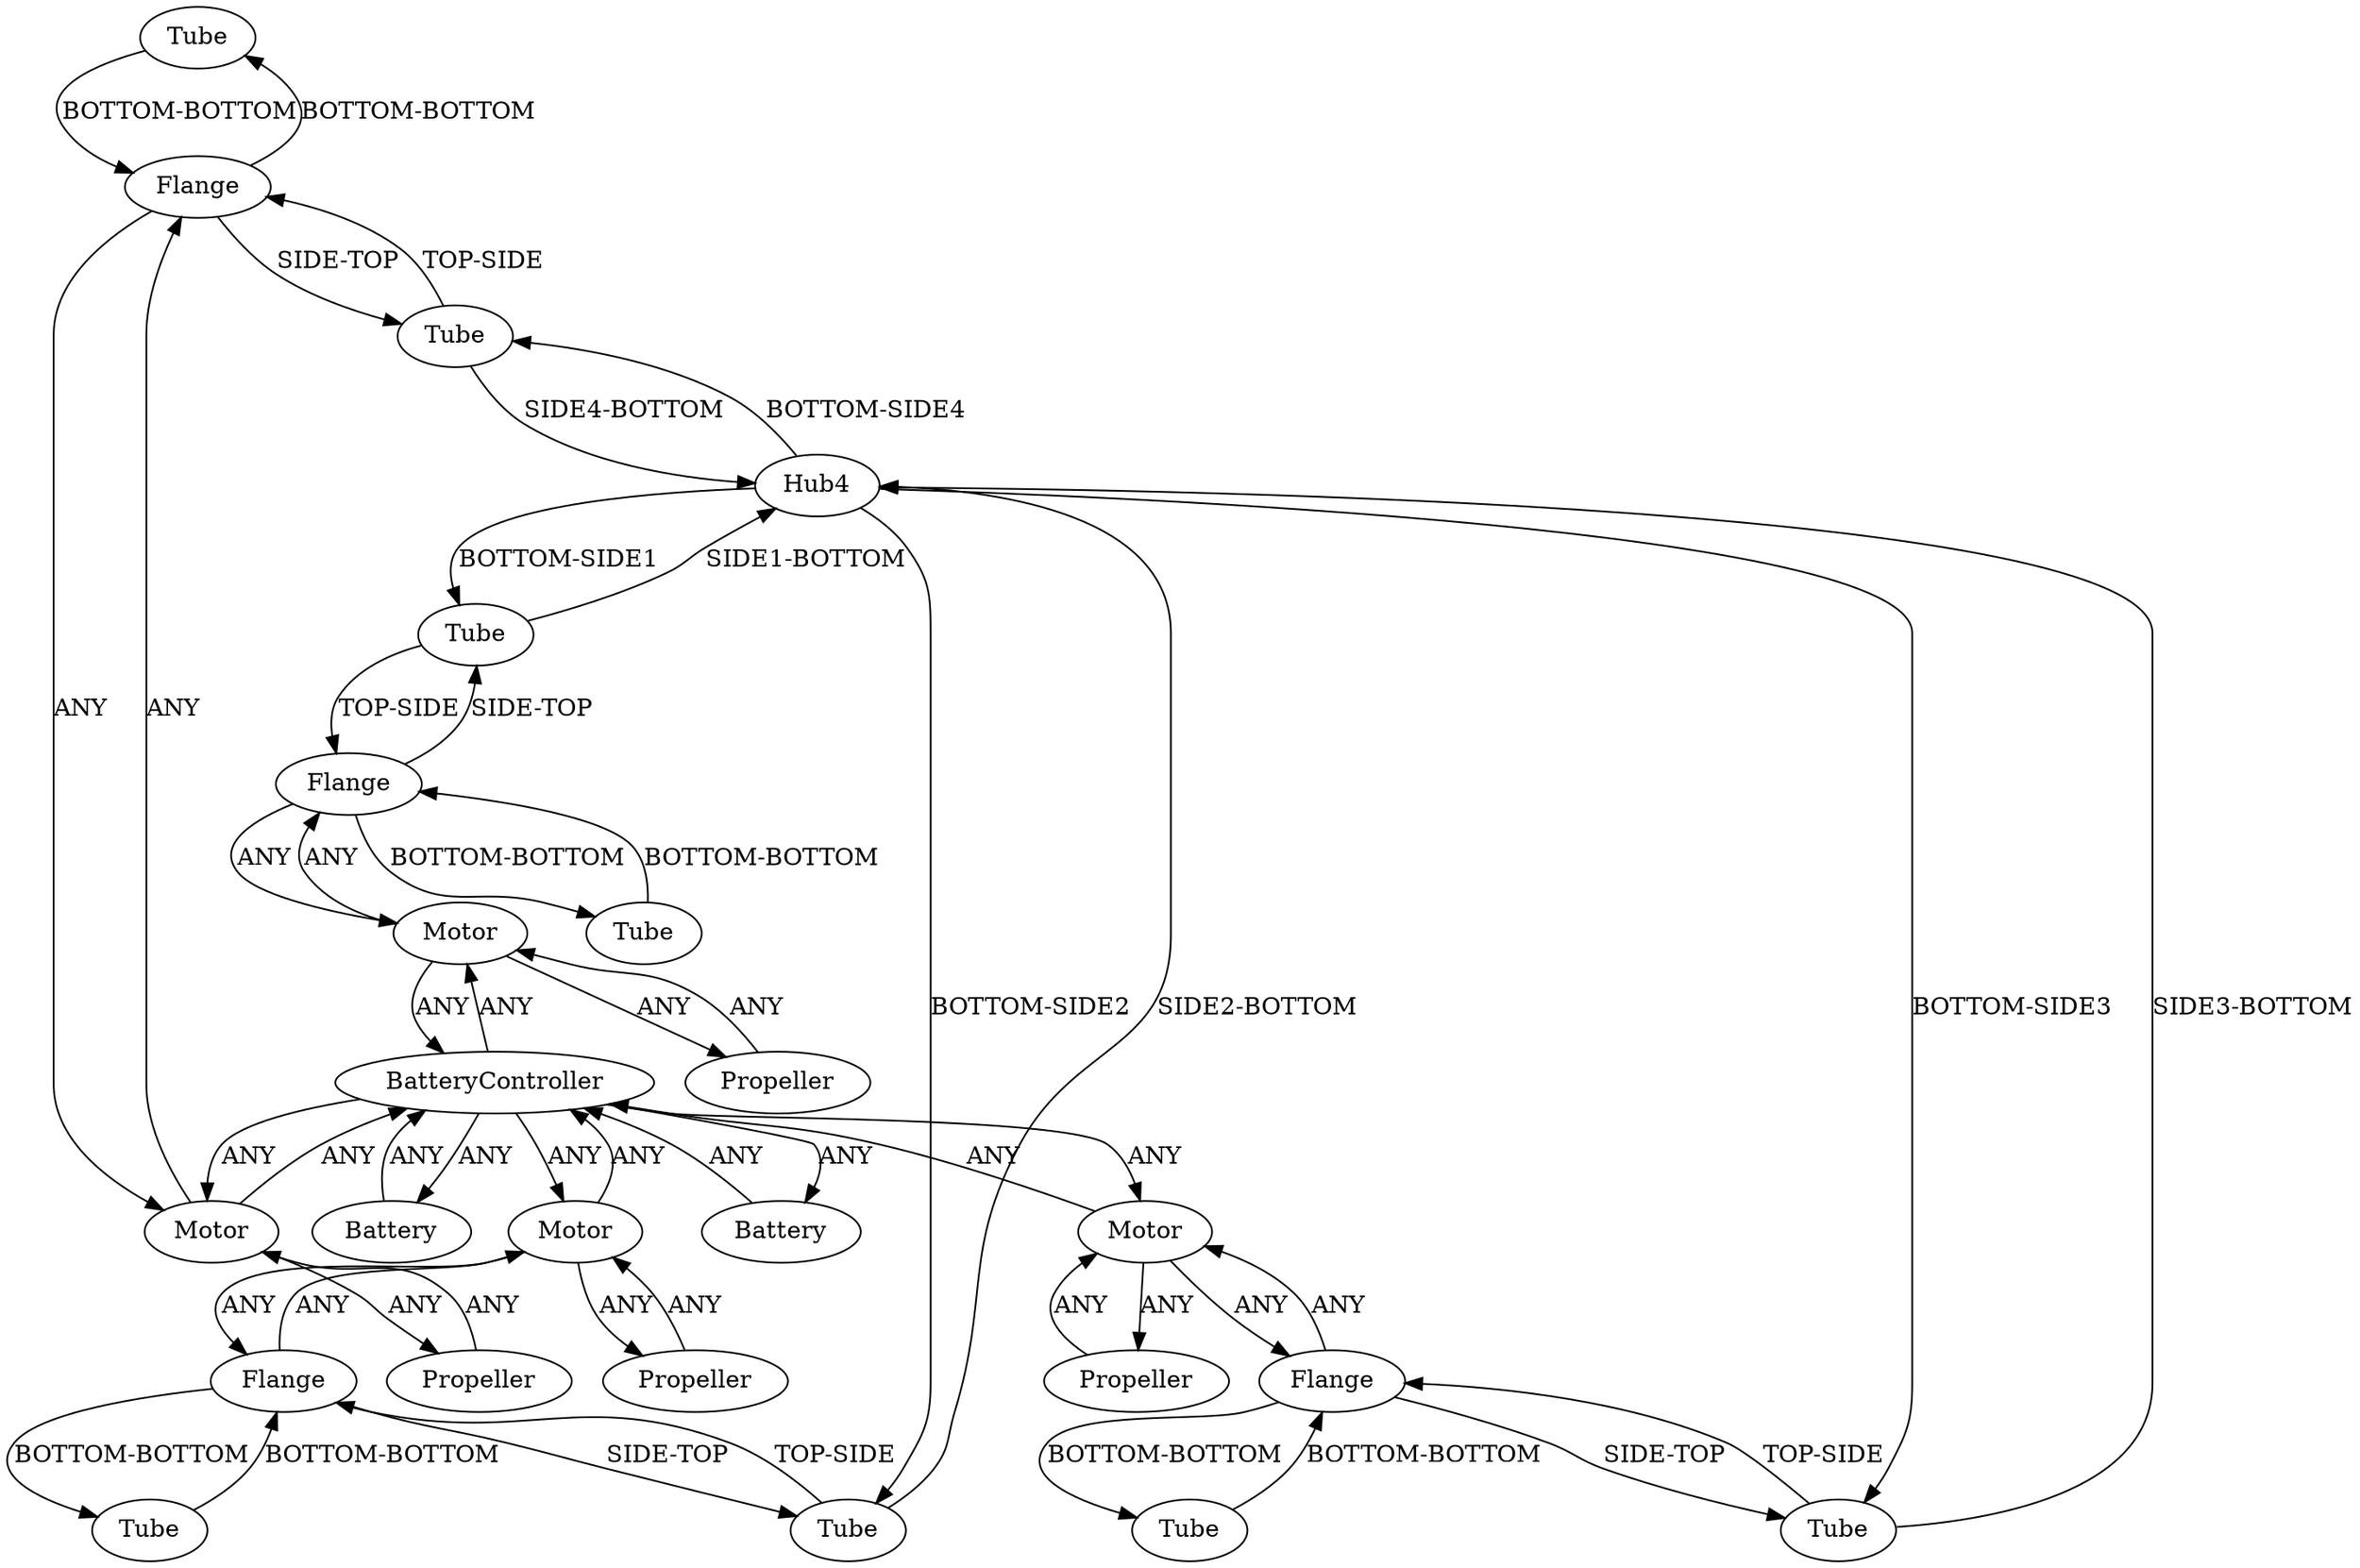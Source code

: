 /* Created by igraph 0.10.2 */
digraph {
  0 [
    instance=Tube_instance_1
    label=Tube
  ];
  1 [
    instance=Motor_instance_1
    label=Motor
  ];
  2 [
    instance=Tube_instance_2
    label=Tube
  ];
  3 [
    instance=Tube_instance_3
    label=Tube
  ];
  4 [
    instance=Propeller_instance_1
    label=Propeller
  ];
  5 [
    instance=Tube_instance_4
    label=Tube
  ];
  6 [
    instance=Battery_instance_1
    label=Battery
  ];
  7 [
    instance=Motor_instance_2
    label=Motor
  ];
  8 [
    instance=Flange_instance_1
    label=Flange
  ];
  9 [
    instance=Hub4_instance_1
    label=Hub4
  ];
  10 [
    instance=Tube_instance_5
    label=Tube
  ];
  11 [
    instance=Tube_instance_6
    label=Tube
  ];
  12 [
    instance=BatteryController_instance_1
    label=BatteryController
  ];
  13 [
    instance=Motor_instance_3
    label=Motor
  ];
  14 [
    instance=Flange_instance_2
    label=Flange
  ];
  15 [
    instance=Propeller_instance_2
    label=Propeller
  ];
  16 [
    instance=Flange_instance_3
    label=Flange
  ];
  17 [
    instance=Propeller_instance_3
    label=Propeller
  ];
  18 [
    instance=Battery_instance_2
    label=Battery
  ];
  19 [
    instance=Propeller_instance_4
    label=Propeller
  ];
  20 [
    instance=Motor_instance_4
    label=Motor
  ];
  21 [
    instance=Flange_instance_4
    label=Flange
  ];
  22 [
    instance=Tube_instance_7
    label=Tube
  ];
  23 [
    instance=Tube_instance_8
    label=Tube
  ];

  0 -> 14 [
    label="BOTTOM-BOTTOM"
  ];
  1 -> 12 [
    label=ANY
  ];
  1 -> 15 [
    label=ANY
  ];
  1 -> 21 [
    label=ANY
  ];
  2 -> 9 [
    label="SIDE1-BOTTOM"
  ];
  2 -> 21 [
    label="TOP-SIDE"
  ];
  3 -> 16 [
    label="BOTTOM-BOTTOM"
  ];
  4 -> 7 [
    label=ANY
  ];
  5 -> 21 [
    label="BOTTOM-BOTTOM"
  ];
  6 -> 12 [
    label=ANY
  ];
  7 -> 12 [
    label=ANY
  ];
  7 -> 14 [
    label=ANY
  ];
  7 -> 4 [
    label=ANY
  ];
  8 -> 10 [
    label="BOTTOM-BOTTOM"
  ];
  8 -> 11 [
    label="SIDE-TOP"
  ];
  8 -> 13 [
    label=ANY
  ];
  9 -> 11 [
    label="BOTTOM-SIDE2"
  ];
  9 -> 2 [
    label="BOTTOM-SIDE1"
  ];
  9 -> 22 [
    label="BOTTOM-SIDE4"
  ];
  9 -> 23 [
    label="BOTTOM-SIDE3"
  ];
  10 -> 8 [
    label="BOTTOM-BOTTOM"
  ];
  11 -> 9 [
    label="SIDE2-BOTTOM"
  ];
  11 -> 8 [
    label="TOP-SIDE"
  ];
  12 -> 1 [
    label=ANY
  ];
  12 -> 18 [
    label=ANY
  ];
  12 -> 20 [
    label=ANY
  ];
  12 -> 6 [
    label=ANY
  ];
  12 -> 13 [
    label=ANY
  ];
  12 -> 7 [
    label=ANY
  ];
  13 -> 8 [
    label=ANY
  ];
  13 -> 19 [
    label=ANY
  ];
  13 -> 12 [
    label=ANY
  ];
  14 -> 22 [
    label="SIDE-TOP"
  ];
  14 -> 0 [
    label="BOTTOM-BOTTOM"
  ];
  14 -> 7 [
    label=ANY
  ];
  15 -> 1 [
    label=ANY
  ];
  16 -> 3 [
    label="BOTTOM-BOTTOM"
  ];
  16 -> 23 [
    label="SIDE-TOP"
  ];
  16 -> 20 [
    label=ANY
  ];
  17 -> 20 [
    label=ANY
  ];
  18 -> 12 [
    label=ANY
  ];
  19 -> 13 [
    label=ANY
  ];
  20 -> 17 [
    label=ANY
  ];
  20 -> 16 [
    label=ANY
  ];
  20 -> 12 [
    label=ANY
  ];
  21 -> 1 [
    label=ANY
  ];
  21 -> 2 [
    label="SIDE-TOP"
  ];
  21 -> 5 [
    label="BOTTOM-BOTTOM"
  ];
  22 -> 9 [
    label="SIDE4-BOTTOM"
  ];
  22 -> 14 [
    label="TOP-SIDE"
  ];
  23 -> 16 [
    label="TOP-SIDE"
  ];
  23 -> 9 [
    label="SIDE3-BOTTOM"
  ];
}
